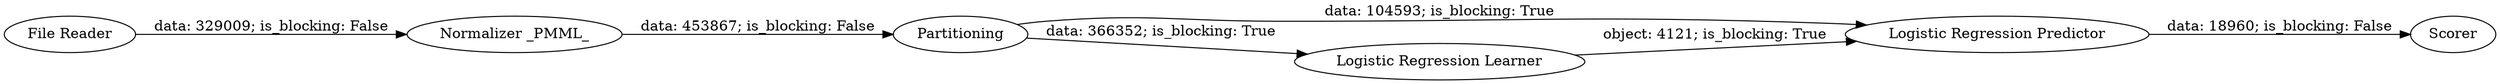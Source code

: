 digraph {
	"-7637298354057280380_316" [label="Normalizer _PMML_"]
	"-7637298354057280380_293" [label=Scorer]
	"-7637298354057280380_322" [label="Logistic Regression Predictor"]
	"-7637298354057280380_296" [label="Logistic Regression Learner"]
	"-7637298354057280380_294" [label=Partitioning]
	"-7637298354057280380_323" [label="File Reader"]
	"-7637298354057280380_316" -> "-7637298354057280380_294" [label="data: 453867; is_blocking: False"]
	"-7637298354057280380_322" -> "-7637298354057280380_293" [label="data: 18960; is_blocking: False"]
	"-7637298354057280380_296" -> "-7637298354057280380_322" [label="object: 4121; is_blocking: True"]
	"-7637298354057280380_294" -> "-7637298354057280380_322" [label="data: 104593; is_blocking: True"]
	"-7637298354057280380_294" -> "-7637298354057280380_296" [label="data: 366352; is_blocking: True"]
	"-7637298354057280380_323" -> "-7637298354057280380_316" [label="data: 329009; is_blocking: False"]
	rankdir=LR
}
